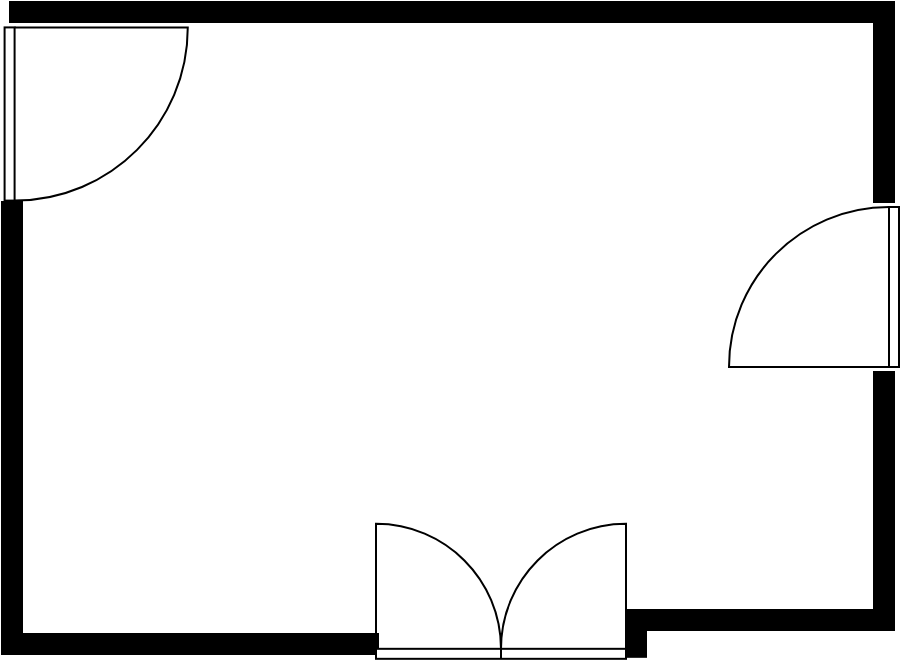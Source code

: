 <mxfile version="22.1.11" type="github">
  <diagram name="Page-1" id="38b20595-45e3-9b7f-d5ca-b57f44c5b66d">
    <mxGraphModel dx="1329" dy="725" grid="1" gridSize="10" guides="1" tooltips="1" connect="1" arrows="1" fold="1" page="1" pageScale="1" pageWidth="1100" pageHeight="850" background="none" math="0" shadow="0">
      <root>
        <mxCell id="0" />
        <mxCell id="1" parent="0" />
        <mxCell id="zY__nuikdP2u57mMD2ts-4" value="" style="verticalLabelPosition=bottom;html=1;verticalAlign=top;align=center;shape=mxgraph.floorplan.doorRight;aspect=fixed;rotation=-90;" vertex="1" parent="1">
          <mxGeometry x="274" y="140" width="86.59" height="92" as="geometry" />
        </mxCell>
        <mxCell id="zY__nuikdP2u57mMD2ts-5" value="" style="verticalLabelPosition=bottom;html=1;verticalAlign=top;align=center;shape=mxgraph.floorplan.wallCorner;fillColor=strokeColor;direction=south;" vertex="1" parent="1">
          <mxGeometry x="274" y="130" width="442" height="100" as="geometry" />
        </mxCell>
        <mxCell id="zY__nuikdP2u57mMD2ts-6" value="" style="verticalLabelPosition=bottom;html=1;verticalAlign=top;align=center;shape=mxgraph.floorplan.doorRight;aspect=fixed;rotation=90;" vertex="1" parent="1">
          <mxGeometry x="636" y="230" width="80" height="85" as="geometry" />
        </mxCell>
        <mxCell id="zY__nuikdP2u57mMD2ts-7" value="" style="verticalLabelPosition=bottom;html=1;verticalAlign=top;align=center;shape=mxgraph.floorplan.wallCorner;fillColor=strokeColor;direction=west" vertex="1" parent="1">
          <mxGeometry x="583" y="315" width="133" height="129" as="geometry" />
        </mxCell>
        <mxCell id="zY__nuikdP2u57mMD2ts-8" value="" style="verticalLabelPosition=bottom;html=1;verticalAlign=top;align=center;shape=mxgraph.floorplan.wallCorner;fillColor=strokeColor;direction=north" vertex="1" parent="1">
          <mxGeometry x="270" y="230" width="188" height="226" as="geometry" />
        </mxCell>
        <mxCell id="zY__nuikdP2u57mMD2ts-9" value="" style="verticalLabelPosition=bottom;html=1;verticalAlign=top;align=center;shape=mxgraph.floorplan.doorDouble;aspect=fixed;rotation=-180;" vertex="1" parent="1">
          <mxGeometry x="457" y="392" width="125" height="66.41" as="geometry" />
        </mxCell>
        <mxCell id="zY__nuikdP2u57mMD2ts-10" value="" style="verticalLabelPosition=bottom;html=1;verticalAlign=top;align=center;shape=mxgraph.floorplan.wall;fillColor=strokeColor;direction=south;" vertex="1" parent="1">
          <mxGeometry x="582" y="444.41" width="10" height="13" as="geometry" />
        </mxCell>
      </root>
    </mxGraphModel>
  </diagram>
</mxfile>
